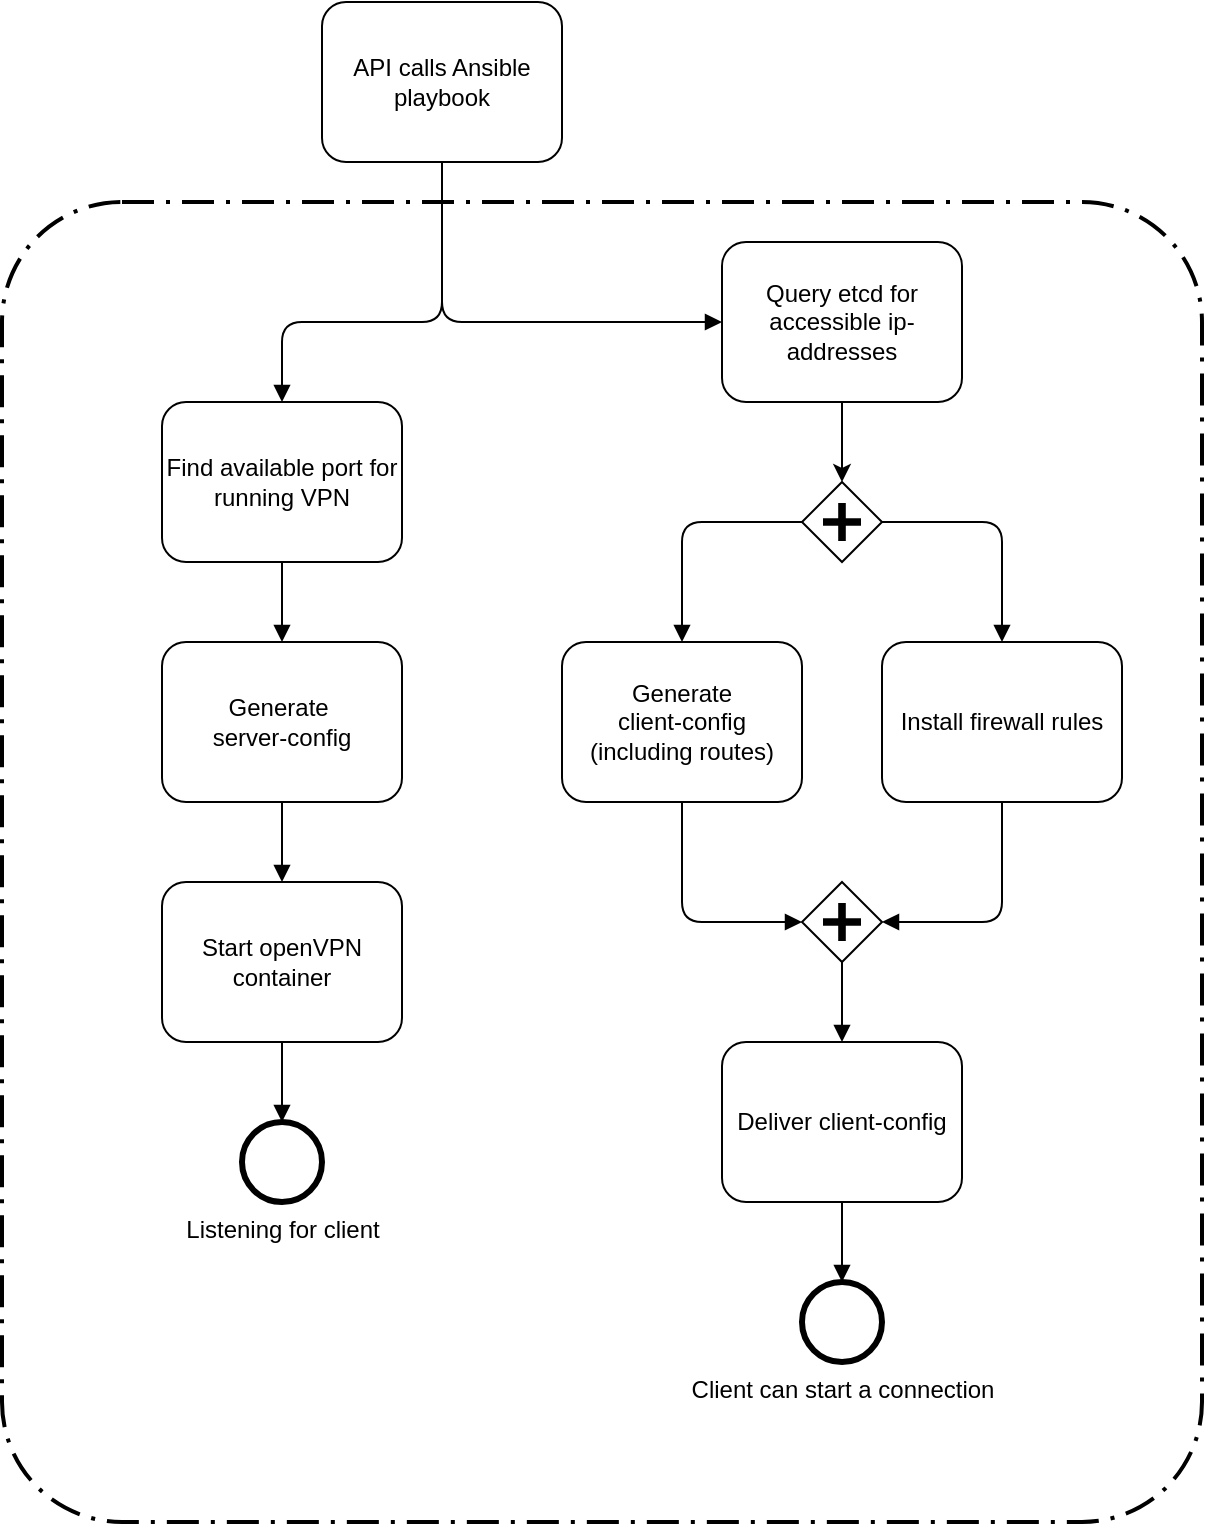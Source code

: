 <mxfile version="10.8.1" type="github"><diagram id="Bmmihsit1Kg5u3SD-ef-" name="Page-1"><mxGraphModel dx="1394" dy="797" grid="1" gridSize="10" guides="1" tooltips="1" connect="1" arrows="1" fold="1" page="1" pageScale="1" pageWidth="827" pageHeight="1169" math="0" shadow="0"><root><mxCell id="0"/><mxCell id="1" parent="0"/><mxCell id="Vf43G-mDWWeFg7jNt-HO-26" value="" style="rounded=1;arcSize=10;dashed=1;strokeColor=#000000;fillColor=none;gradientColor=none;dashPattern=8 3 1 3;strokeWidth=2;" parent="1" vertex="1"><mxGeometry x="80" y="140" width="600" height="660" as="geometry"/></mxCell><mxCell id="Vf43G-mDWWeFg7jNt-HO-12" value="Generate&amp;nbsp;&lt;br&gt;server-config" style="shape=ext;rounded=1;html=1;whiteSpace=wrap;" parent="1" vertex="1"><mxGeometry x="160" y="360" width="120" height="80" as="geometry"/></mxCell><mxCell id="Vf43G-mDWWeFg7jNt-HO-13" value="Generate&lt;br&gt;client-config&lt;br&gt;(including routes)&lt;br&gt;" style="shape=ext;rounded=1;html=1;whiteSpace=wrap;" parent="1" vertex="1"><mxGeometry x="360" y="360" width="120" height="80" as="geometry"/></mxCell><mxCell id="bhtg4mqBSoCn3zDA2Mhc-13" value="" style="edgeStyle=orthogonalEdgeStyle;rounded=0;orthogonalLoop=1;jettySize=auto;html=1;" parent="1" source="Vf43G-mDWWeFg7jNt-HO-14" target="bhtg4mqBSoCn3zDA2Mhc-5" edge="1"><mxGeometry relative="1" as="geometry"/></mxCell><mxCell id="Vf43G-mDWWeFg7jNt-HO-14" value="Query etcd for accessible ip-addresses" style="shape=ext;rounded=1;html=1;whiteSpace=wrap;" parent="1" vertex="1"><mxGeometry x="440" y="160" width="120" height="80" as="geometry"/></mxCell><mxCell id="Vf43G-mDWWeFg7jNt-HO-15" value="Start openVPN container" style="shape=ext;rounded=1;html=1;whiteSpace=wrap;" parent="1" vertex="1"><mxGeometry x="160" y="480" width="120" height="80" as="geometry"/></mxCell><mxCell id="Vf43G-mDWWeFg7jNt-HO-16" value="" style="endArrow=block;endFill=1;endSize=6;html=1;exitX=0.5;exitY=1;exitDx=0;exitDy=0;" parent="1" source="Vf43G-mDWWeFg7jNt-HO-12" target="Vf43G-mDWWeFg7jNt-HO-15" edge="1"><mxGeometry width="100" relative="1" as="geometry"><mxPoint x="80" y="480" as="sourcePoint"/><mxPoint x="180" y="480" as="targetPoint"/></mxGeometry></mxCell><mxCell id="Vf43G-mDWWeFg7jNt-HO-18" value="" style="endArrow=block;endFill=1;endSize=6;html=1;exitX=0.5;exitY=1;exitDx=0;exitDy=0;entryX=0.5;entryY=0;entryDx=0;entryDy=0;" parent="1" source="bhtg4mqBSoCn3zDA2Mhc-16" target="bhtg4mqBSoCn3zDA2Mhc-1" edge="1"><mxGeometry width="100" relative="1" as="geometry"><mxPoint x="299.69" y="99.655" as="sourcePoint"/><mxPoint x="160" y="540" as="targetPoint"/><Array as="points"><mxPoint x="300" y="200"/><mxPoint x="220" y="200"/></Array></mxGeometry></mxCell><mxCell id="Vf43G-mDWWeFg7jNt-HO-19" value="" style="endArrow=block;endFill=1;endSize=6;html=1;exitX=0.5;exitY=1;exitDx=0;exitDy=0;entryX=0;entryY=0.5;entryDx=0;entryDy=0;" parent="1" source="bhtg4mqBSoCn3zDA2Mhc-16" target="Vf43G-mDWWeFg7jNt-HO-14" edge="1"><mxGeometry width="100" relative="1" as="geometry"><mxPoint x="299.69" y="99.655" as="sourcePoint"/><mxPoint x="150" y="570" as="targetPoint"/><Array as="points"><mxPoint x="300" y="200"/><mxPoint x="380" y="200"/></Array></mxGeometry></mxCell><mxCell id="Vf43G-mDWWeFg7jNt-HO-20" value="" style="endArrow=block;endFill=1;endSize=6;html=1;exitX=0.5;exitY=1;exitDx=0;exitDy=0;entryX=0;entryY=0.5;entryDx=0;entryDy=0;" parent="1" source="Vf43G-mDWWeFg7jNt-HO-13" target="bhtg4mqBSoCn3zDA2Mhc-6" edge="1"><mxGeometry width="100" relative="1" as="geometry"><mxPoint x="40" y="600" as="sourcePoint"/><mxPoint x="300" y="600" as="targetPoint"/><Array as="points"><mxPoint x="420" y="500"/></Array></mxGeometry></mxCell><mxCell id="Vf43G-mDWWeFg7jNt-HO-21" value="" style="endArrow=block;endFill=1;endSize=6;html=1;exitX=0.5;exitY=1;exitDx=0;exitDy=0;" parent="1" source="Vf43G-mDWWeFg7jNt-HO-15" target="Vf43G-mDWWeFg7jNt-HO-24" edge="1"><mxGeometry width="100" relative="1" as="geometry"><mxPoint x="30" y="630" as="sourcePoint"/><mxPoint x="130" y="630" as="targetPoint"/></mxGeometry></mxCell><mxCell id="Vf43G-mDWWeFg7jNt-HO-22" value="Deliver client-config" style="shape=ext;rounded=1;html=1;whiteSpace=wrap;" parent="1" vertex="1"><mxGeometry x="440" y="560" width="120" height="80" as="geometry"/></mxCell><mxCell id="Vf43G-mDWWeFg7jNt-HO-24" value="Listening for client" style="shape=mxgraph.bpmn.shape;html=1;verticalLabelPosition=bottom;labelBackgroundColor=#ffffff;verticalAlign=top;align=center;perimeter=ellipsePerimeter;outlineConnect=0;outline=end;symbol=general;" parent="1" vertex="1"><mxGeometry x="200" y="600" width="40" height="40" as="geometry"/></mxCell><mxCell id="bhtg4mqBSoCn3zDA2Mhc-1" value="Find available port for running VPN" style="shape=ext;rounded=1;html=1;whiteSpace=wrap;" parent="1" vertex="1"><mxGeometry x="160" y="240" width="120" height="80" as="geometry"/></mxCell><mxCell id="bhtg4mqBSoCn3zDA2Mhc-2" value="" style="endArrow=block;endFill=1;endSize=6;html=1;exitX=0.5;exitY=1;exitDx=0;exitDy=0;entryX=0.5;entryY=0;entryDx=0;entryDy=0;" parent="1" source="bhtg4mqBSoCn3zDA2Mhc-1" target="Vf43G-mDWWeFg7jNt-HO-12" edge="1"><mxGeometry width="100" relative="1" as="geometry"><mxPoint x="140.19" y="319.845" as="sourcePoint"/><mxPoint x="140" y="359" as="targetPoint"/></mxGeometry></mxCell><mxCell id="bhtg4mqBSoCn3zDA2Mhc-3" value="Client can start a connection" style="shape=mxgraph.bpmn.shape;html=1;verticalLabelPosition=bottom;labelBackgroundColor=#ffffff;verticalAlign=top;align=center;perimeter=ellipsePerimeter;outlineConnect=0;outline=end;symbol=general;" parent="1" vertex="1"><mxGeometry x="480" y="680" width="40" height="40" as="geometry"/></mxCell><mxCell id="bhtg4mqBSoCn3zDA2Mhc-4" value="" style="endArrow=block;endFill=1;endSize=6;html=1;exitX=0.5;exitY=1;exitDx=0;exitDy=0;entryX=0.5;entryY=0;entryDx=0;entryDy=0;" parent="1" source="Vf43G-mDWWeFg7jNt-HO-22" target="bhtg4mqBSoCn3zDA2Mhc-3" edge="1"><mxGeometry width="100" relative="1" as="geometry"><mxPoint x="229.69" y="570.345" as="sourcePoint"/><mxPoint x="230" y="600" as="targetPoint"/></mxGeometry></mxCell><mxCell id="bhtg4mqBSoCn3zDA2Mhc-6" value="" style="shape=mxgraph.bpmn.shape;html=1;verticalLabelPosition=bottom;labelBackgroundColor=#ffffff;verticalAlign=top;align=center;perimeter=rhombusPerimeter;background=gateway;outlineConnect=0;outline=none;symbol=parallelGw;" parent="1" vertex="1"><mxGeometry x="480" y="480" width="40" height="40" as="geometry"/></mxCell><mxCell id="bhtg4mqBSoCn3zDA2Mhc-7" value="" style="endArrow=block;endFill=1;endSize=6;html=1;exitX=0;exitY=0.5;exitDx=0;exitDy=0;entryX=0.5;entryY=0;entryDx=0;entryDy=0;" parent="1" source="bhtg4mqBSoCn3zDA2Mhc-5" target="Vf43G-mDWWeFg7jNt-HO-13" edge="1"><mxGeometry width="100" relative="1" as="geometry"><mxPoint x="464.862" y="370.345" as="sourcePoint"/><mxPoint x="455" y="280" as="targetPoint"/><Array as="points"><mxPoint x="420" y="300"/></Array></mxGeometry></mxCell><mxCell id="bhtg4mqBSoCn3zDA2Mhc-9" value="Install firewall rules" style="shape=ext;rounded=1;html=1;whiteSpace=wrap;" parent="1" vertex="1"><mxGeometry x="520" y="360" width="120" height="80" as="geometry"/></mxCell><mxCell id="bhtg4mqBSoCn3zDA2Mhc-5" value="" style="shape=mxgraph.bpmn.shape;html=1;verticalLabelPosition=bottom;labelBackgroundColor=#ffffff;verticalAlign=top;align=center;perimeter=rhombusPerimeter;background=gateway;outlineConnect=0;outline=none;symbol=parallelGw;" parent="1" vertex="1"><mxGeometry x="480" y="280" width="40" height="40" as="geometry"/></mxCell><mxCell id="bhtg4mqBSoCn3zDA2Mhc-12" value="" style="endArrow=block;endFill=1;endSize=6;html=1;exitX=1;exitY=0.5;exitDx=0;exitDy=0;entryX=0.5;entryY=0;entryDx=0;entryDy=0;" parent="1" source="bhtg4mqBSoCn3zDA2Mhc-5" target="bhtg4mqBSoCn3zDA2Mhc-9" edge="1"><mxGeometry width="100" relative="1" as="geometry"><mxPoint x="429.69" y="490.345" as="sourcePoint"/><mxPoint x="429.844" y="530" as="targetPoint"/><Array as="points"><mxPoint x="580" y="300"/></Array></mxGeometry></mxCell><mxCell id="bhtg4mqBSoCn3zDA2Mhc-14" value="" style="endArrow=block;endFill=1;endSize=6;html=1;exitX=0.5;exitY=1;exitDx=0;exitDy=0;entryX=1;entryY=0.5;entryDx=0;entryDy=0;" parent="1" source="bhtg4mqBSoCn3zDA2Mhc-9" target="bhtg4mqBSoCn3zDA2Mhc-6" edge="1"><mxGeometry width="100" relative="1" as="geometry"><mxPoint x="429.69" y="490.345" as="sourcePoint"/><mxPoint x="489.69" y="550.345" as="targetPoint"/><Array as="points"><mxPoint x="580" y="500"/></Array></mxGeometry></mxCell><mxCell id="bhtg4mqBSoCn3zDA2Mhc-15" value="" style="endArrow=block;endFill=1;endSize=6;html=1;exitX=0.5;exitY=1;exitDx=0;exitDy=0;entryX=0.5;entryY=0;entryDx=0;entryDy=0;" parent="1" source="bhtg4mqBSoCn3zDA2Mhc-6" target="Vf43G-mDWWeFg7jNt-HO-22" edge="1"><mxGeometry width="100" relative="1" as="geometry"><mxPoint x="509.69" y="690.345" as="sourcePoint"/><mxPoint x="429.69" y="650.345" as="targetPoint"/></mxGeometry></mxCell><mxCell id="bhtg4mqBSoCn3zDA2Mhc-16" value="API calls Ansible playbook" style="shape=ext;rounded=1;html=1;whiteSpace=wrap;" parent="1" vertex="1"><mxGeometry x="240" y="40" width="120" height="80" as="geometry"/></mxCell></root></mxGraphModel></diagram></mxfile>